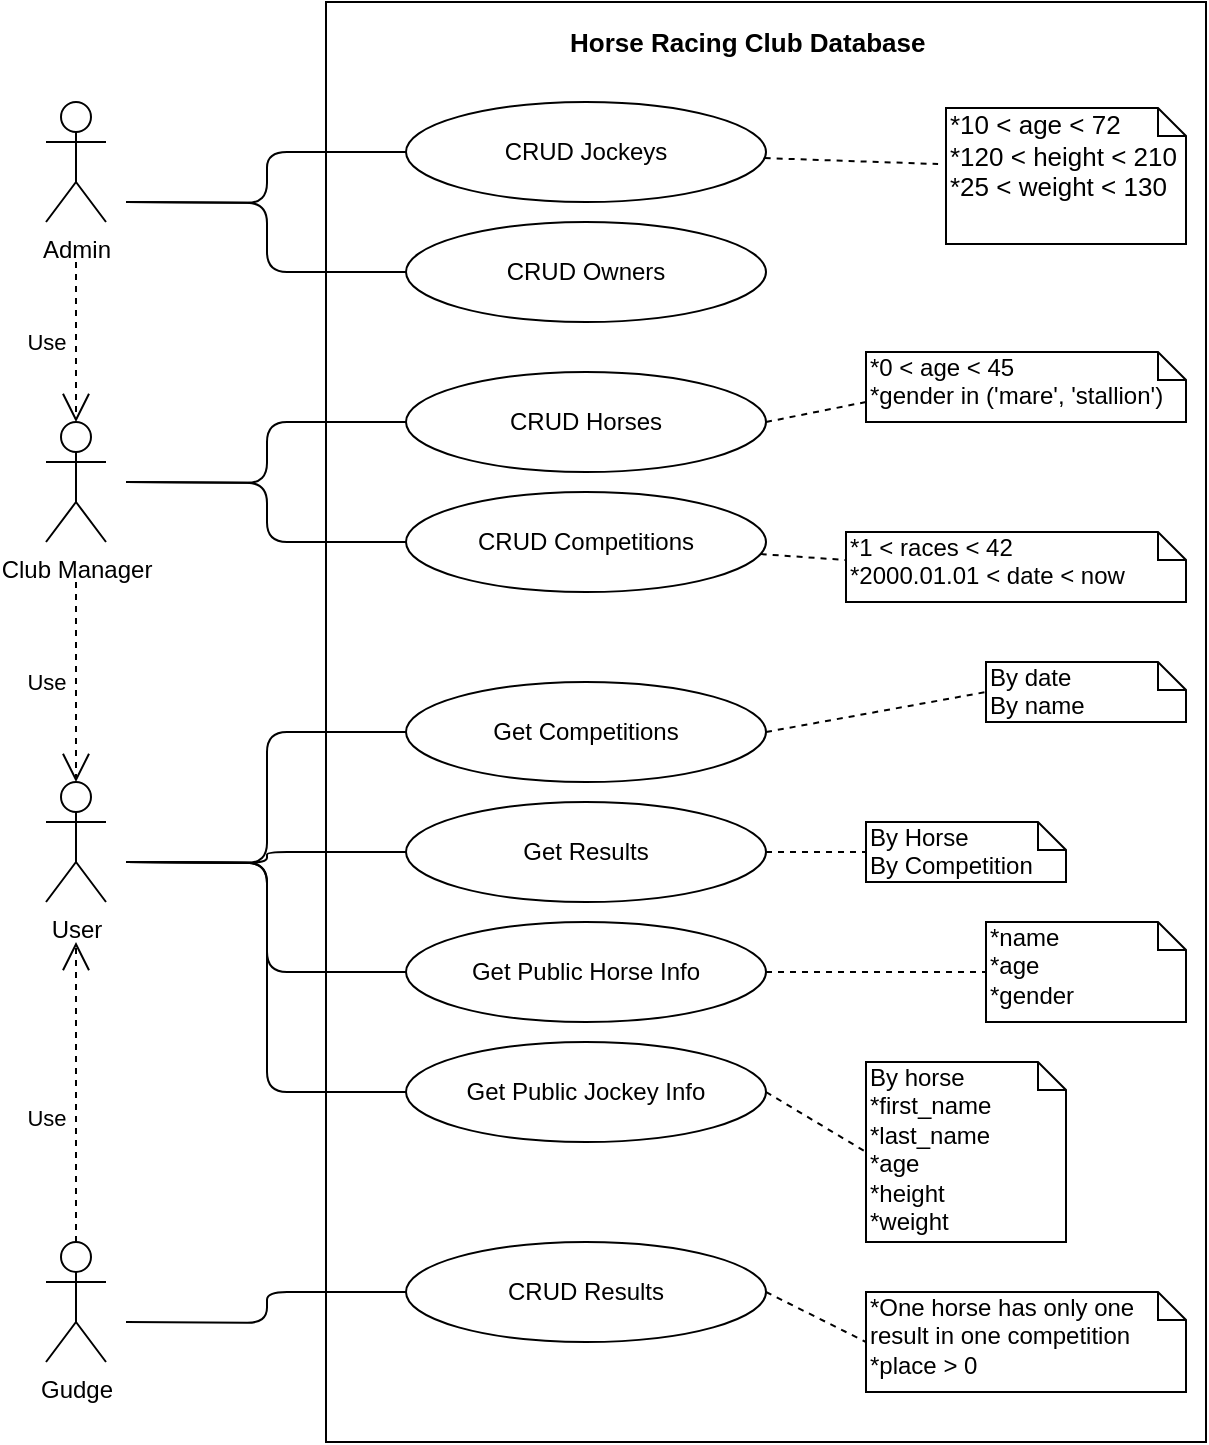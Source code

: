 <mxfile version="11.2.8" type="device" pages="1"><diagram id="ziorTqLSuTk2_L_fkTQy" name="Page-1"><mxGraphModel dx="1422" dy="769" grid="1" gridSize="10" guides="1" tooltips="1" connect="1" arrows="1" fold="1" page="1" pageScale="1" pageWidth="827" pageHeight="1169" math="0" shadow="0"><root><mxCell id="0"/><mxCell id="1" parent="0"/><mxCell id="pKk1v01Dkw6SpPc_11KI-2" value="Admin" style="shape=umlActor;verticalLabelPosition=bottom;labelBackgroundColor=#ffffff;verticalAlign=top;html=1;outlineConnect=0;" vertex="1" parent="1"><mxGeometry x="60" y="90" width="30" height="60" as="geometry"/></mxCell><mxCell id="pKk1v01Dkw6SpPc_11KI-6" value="" style="rounded=0;whiteSpace=wrap;html=1;" vertex="1" parent="1"><mxGeometry x="200" y="40" width="440" height="720" as="geometry"/></mxCell><mxCell id="pKk1v01Dkw6SpPc_11KI-7" value="&lt;font style=&quot;font-size: 13px&quot;&gt;&lt;b&gt;&lt;font style=&quot;font-size: 13px&quot;&gt;Horse Racing Club Database&lt;/font&gt;&lt;/b&gt;&lt;/font&gt;" style="text;html=1;resizable=0;points=[];autosize=1;align=left;verticalAlign=top;spacingTop=-4;" vertex="1" parent="1"><mxGeometry x="320" y="50" width="200" height="20" as="geometry"/></mxCell><mxCell id="pKk1v01Dkw6SpPc_11KI-8" value="CRUD Jockeys" style="ellipse;whiteSpace=wrap;html=1;" vertex="1" parent="1"><mxGeometry x="240" y="90" width="180" height="50" as="geometry"/></mxCell><mxCell id="pKk1v01Dkw6SpPc_11KI-9" value="CRUD Owners" style="ellipse;whiteSpace=wrap;html=1;" vertex="1" parent="1"><mxGeometry x="240" y="150" width="180" height="50" as="geometry"/></mxCell><mxCell id="pKk1v01Dkw6SpPc_11KI-25" value="Club Manager" style="shape=umlActor;verticalLabelPosition=bottom;labelBackgroundColor=#ffffff;verticalAlign=top;html=1;" vertex="1" parent="1"><mxGeometry x="60" y="250" width="30" height="60" as="geometry"/></mxCell><mxCell id="pKk1v01Dkw6SpPc_11KI-27" value="Use" style="endArrow=open;endSize=12;dashed=1;html=1;entryX=0.5;entryY=0;entryDx=0;entryDy=0;entryPerimeter=0;" edge="1" parent="1" target="pKk1v01Dkw6SpPc_11KI-25"><mxGeometry y="-15" width="160" relative="1" as="geometry"><mxPoint x="75" y="170" as="sourcePoint"/><mxPoint x="230" y="170" as="targetPoint"/><mxPoint as="offset"/></mxGeometry></mxCell><mxCell id="pKk1v01Dkw6SpPc_11KI-28" value="" style="endArrow=none;html=1;edgeStyle=orthogonalEdgeStyle;" edge="1" parent="1" target="pKk1v01Dkw6SpPc_11KI-8"><mxGeometry relative="1" as="geometry"><mxPoint x="100" y="140" as="sourcePoint"/><mxPoint x="260" y="140" as="targetPoint"/></mxGeometry></mxCell><mxCell id="pKk1v01Dkw6SpPc_11KI-31" value="" style="endArrow=none;html=1;edgeStyle=orthogonalEdgeStyle;entryX=0;entryY=0.5;entryDx=0;entryDy=0;" edge="1" parent="1" target="pKk1v01Dkw6SpPc_11KI-9"><mxGeometry relative="1" as="geometry"><mxPoint x="100" y="140" as="sourcePoint"/><mxPoint x="260" y="140" as="targetPoint"/></mxGeometry></mxCell><mxCell id="pKk1v01Dkw6SpPc_11KI-32" value="" style="resizable=0;html=1;align=left;verticalAlign=bottom;labelBackgroundColor=#ffffff;fontSize=10;" connectable="0" vertex="1" parent="pKk1v01Dkw6SpPc_11KI-31"><mxGeometry x="-1" relative="1" as="geometry"/></mxCell><mxCell id="pKk1v01Dkw6SpPc_11KI-34" value="CRUD Horses" style="ellipse;whiteSpace=wrap;html=1;" vertex="1" parent="1"><mxGeometry x="240" y="225" width="180" height="50" as="geometry"/></mxCell><mxCell id="pKk1v01Dkw6SpPc_11KI-35" value="CRUD Competitions" style="ellipse;whiteSpace=wrap;html=1;" vertex="1" parent="1"><mxGeometry x="240" y="285" width="180" height="50" as="geometry"/></mxCell><mxCell id="pKk1v01Dkw6SpPc_11KI-37" value="" style="endArrow=none;html=1;edgeStyle=orthogonalEdgeStyle;entryX=0;entryY=0.5;entryDx=0;entryDy=0;" edge="1" parent="1" target="pKk1v01Dkw6SpPc_11KI-34"><mxGeometry relative="1" as="geometry"><mxPoint x="100" y="280" as="sourcePoint"/><mxPoint x="260" y="280" as="targetPoint"/></mxGeometry></mxCell><mxCell id="pKk1v01Dkw6SpPc_11KI-40" value="" style="endArrow=none;html=1;edgeStyle=orthogonalEdgeStyle;entryX=0;entryY=0.5;entryDx=0;entryDy=0;" edge="1" parent="1" target="pKk1v01Dkw6SpPc_11KI-35"><mxGeometry relative="1" as="geometry"><mxPoint x="100" y="280" as="sourcePoint"/><mxPoint x="260" y="280" as="targetPoint"/></mxGeometry></mxCell><mxCell id="pKk1v01Dkw6SpPc_11KI-43" value="User" style="shape=umlActor;verticalLabelPosition=bottom;labelBackgroundColor=#ffffff;verticalAlign=top;html=1;" vertex="1" parent="1"><mxGeometry x="60" y="430" width="30" height="60" as="geometry"/></mxCell><mxCell id="pKk1v01Dkw6SpPc_11KI-44" value="Get Competitions" style="ellipse;whiteSpace=wrap;html=1;" vertex="1" parent="1"><mxGeometry x="240" y="380" width="180" height="50" as="geometry"/></mxCell><mxCell id="pKk1v01Dkw6SpPc_11KI-45" value="Get Results" style="ellipse;whiteSpace=wrap;html=1;" vertex="1" parent="1"><mxGeometry x="240" y="440" width="180" height="50" as="geometry"/></mxCell><mxCell id="pKk1v01Dkw6SpPc_11KI-46" value="Get Public Horse Info" style="ellipse;whiteSpace=wrap;html=1;" vertex="1" parent="1"><mxGeometry x="240" y="500" width="180" height="50" as="geometry"/></mxCell><mxCell id="pKk1v01Dkw6SpPc_11KI-47" value="Get Public Jockey Info" style="ellipse;whiteSpace=wrap;html=1;" vertex="1" parent="1"><mxGeometry x="240" y="560" width="180" height="50" as="geometry"/></mxCell><mxCell id="pKk1v01Dkw6SpPc_11KI-51" value="" style="endArrow=none;html=1;edgeStyle=orthogonalEdgeStyle;entryX=0;entryY=0.5;entryDx=0;entryDy=0;" edge="1" parent="1" target="pKk1v01Dkw6SpPc_11KI-44"><mxGeometry relative="1" as="geometry"><mxPoint x="100" y="470" as="sourcePoint"/><mxPoint x="260" y="470" as="targetPoint"/></mxGeometry></mxCell><mxCell id="pKk1v01Dkw6SpPc_11KI-54" value="" style="endArrow=none;html=1;edgeStyle=orthogonalEdgeStyle;entryX=0;entryY=0.5;entryDx=0;entryDy=0;" edge="1" parent="1" target="pKk1v01Dkw6SpPc_11KI-45"><mxGeometry relative="1" as="geometry"><mxPoint x="100" y="470" as="sourcePoint"/><mxPoint x="240" y="470" as="targetPoint"/></mxGeometry></mxCell><mxCell id="pKk1v01Dkw6SpPc_11KI-57" value="" style="endArrow=none;html=1;edgeStyle=orthogonalEdgeStyle;entryX=0;entryY=0.5;entryDx=0;entryDy=0;" edge="1" parent="1" target="pKk1v01Dkw6SpPc_11KI-46"><mxGeometry relative="1" as="geometry"><mxPoint x="100" y="470" as="sourcePoint"/><mxPoint x="260" y="470" as="targetPoint"/></mxGeometry></mxCell><mxCell id="pKk1v01Dkw6SpPc_11KI-60" value="" style="endArrow=none;html=1;edgeStyle=orthogonalEdgeStyle;entryX=0;entryY=0.5;entryDx=0;entryDy=0;" edge="1" parent="1" target="pKk1v01Dkw6SpPc_11KI-47"><mxGeometry relative="1" as="geometry"><mxPoint x="100" y="470" as="sourcePoint"/><mxPoint x="260" y="470" as="targetPoint"/></mxGeometry></mxCell><mxCell id="pKk1v01Dkw6SpPc_11KI-63" value="Gudge" style="shape=umlActor;verticalLabelPosition=bottom;labelBackgroundColor=#ffffff;verticalAlign=top;html=1;" vertex="1" parent="1"><mxGeometry x="60" y="660" width="30" height="60" as="geometry"/></mxCell><mxCell id="pKk1v01Dkw6SpPc_11KI-64" value="CRUD Results" style="ellipse;whiteSpace=wrap;html=1;" vertex="1" parent="1"><mxGeometry x="240" y="660" width="180" height="50" as="geometry"/></mxCell><mxCell id="pKk1v01Dkw6SpPc_11KI-65" value="" style="endArrow=none;html=1;edgeStyle=orthogonalEdgeStyle;entryX=0;entryY=0.5;entryDx=0;entryDy=0;" edge="1" parent="1" target="pKk1v01Dkw6SpPc_11KI-64"><mxGeometry relative="1" as="geometry"><mxPoint x="100" y="700" as="sourcePoint"/><mxPoint x="260" y="700" as="targetPoint"/></mxGeometry></mxCell><mxCell id="pKk1v01Dkw6SpPc_11KI-68" value="Use" style="endArrow=open;endSize=12;dashed=1;html=1;entryX=0.5;entryY=0;entryDx=0;entryDy=0;entryPerimeter=0;" edge="1" parent="1" target="pKk1v01Dkw6SpPc_11KI-43"><mxGeometry y="-15" width="160" relative="1" as="geometry"><mxPoint x="75" y="330" as="sourcePoint"/><mxPoint x="70" y="420" as="targetPoint"/><mxPoint as="offset"/></mxGeometry></mxCell><mxCell id="pKk1v01Dkw6SpPc_11KI-69" value="Use" style="endArrow=open;endSize=12;dashed=1;html=1;exitX=0.5;exitY=0;exitDx=0;exitDy=0;exitPerimeter=0;" edge="1" parent="1" source="pKk1v01Dkw6SpPc_11KI-63"><mxGeometry x="-0.176" y="15" width="160" relative="1" as="geometry"><mxPoint x="74" y="650" as="sourcePoint"/><mxPoint x="75" y="510" as="targetPoint"/><mxPoint as="offset"/></mxGeometry></mxCell><mxCell id="pKk1v01Dkw6SpPc_11KI-70" value="&lt;div style=&quot;font-size: 13px&quot;&gt;&lt;font style=&quot;font-size: 13px&quot;&gt;*10 &amp;lt; age &amp;lt; 72&lt;/font&gt;&lt;/div&gt;&lt;div style=&quot;font-size: 13px&quot;&gt;&lt;font style=&quot;font-size: 13px&quot;&gt;*120 &amp;lt; height &amp;lt; 210&lt;/font&gt;&lt;/div&gt;&lt;div style=&quot;font-size: 13px&quot;&gt;&lt;font style=&quot;font-size: 13px&quot;&gt;*25 &amp;lt; weight &amp;lt; 130&lt;br&gt;&lt;/font&gt; &lt;/div&gt;" style="shape=note;whiteSpace=wrap;html=1;size=14;verticalAlign=top;align=left;spacingTop=-6;" vertex="1" parent="1"><mxGeometry x="510" y="93" width="120" height="68" as="geometry"/></mxCell><mxCell id="pKk1v01Dkw6SpPc_11KI-71" value="&lt;div&gt;*0 &amp;lt; age &amp;lt; 45&lt;/div&gt;&lt;div&gt;*gender in ('mare', 'stallion')&lt;/div&gt;" style="shape=note;whiteSpace=wrap;html=1;size=14;verticalAlign=top;align=left;spacingTop=-6;" vertex="1" parent="1"><mxGeometry x="470" y="215" width="160" height="35" as="geometry"/></mxCell><mxCell id="pKk1v01Dkw6SpPc_11KI-72" value="" style="endArrow=none;dashed=1;html=1;entryX=-0.033;entryY=0.412;entryDx=0;entryDy=0;entryPerimeter=0;" edge="1" parent="1" source="pKk1v01Dkw6SpPc_11KI-8" target="pKk1v01Dkw6SpPc_11KI-70"><mxGeometry width="50" height="50" relative="1" as="geometry"><mxPoint x="420" y="165" as="sourcePoint"/><mxPoint x="490.711" y="115" as="targetPoint"/></mxGeometry></mxCell><mxCell id="pKk1v01Dkw6SpPc_11KI-73" value="" style="endArrow=none;dashed=1;html=1;exitX=1;exitY=0.5;exitDx=0;exitDy=0;" edge="1" parent="1" source="pKk1v01Dkw6SpPc_11KI-34"><mxGeometry width="50" height="50" relative="1" as="geometry"><mxPoint x="420" y="290" as="sourcePoint"/><mxPoint x="470" y="240" as="targetPoint"/></mxGeometry></mxCell><mxCell id="pKk1v01Dkw6SpPc_11KI-74" value="&lt;div&gt;*1 &amp;lt; races &amp;lt; 42&lt;/div&gt;&lt;div&gt;*2000.01.01 &amp;lt; date &amp;lt; now&lt;br&gt;&lt;/div&gt;" style="shape=note;whiteSpace=wrap;html=1;size=14;verticalAlign=top;align=left;spacingTop=-6;" vertex="1" parent="1"><mxGeometry x="460" y="305" width="170" height="35" as="geometry"/></mxCell><mxCell id="pKk1v01Dkw6SpPc_11KI-75" value="" style="endArrow=none;dashed=1;html=1;entryX=0;entryY=0.4;entryDx=0;entryDy=0;entryPerimeter=0;" edge="1" parent="1" source="pKk1v01Dkw6SpPc_11KI-35" target="pKk1v01Dkw6SpPc_11KI-74"><mxGeometry width="50" height="50" relative="1" as="geometry"><mxPoint x="420" y="360" as="sourcePoint"/><mxPoint x="490.711" y="310" as="targetPoint"/></mxGeometry></mxCell><mxCell id="pKk1v01Dkw6SpPc_11KI-76" value="&lt;div&gt;*One horse has only one result in one competition&lt;/div&gt;&lt;div&gt;*place &amp;gt; 0&lt;br&gt;&lt;/div&gt;" style="shape=note;whiteSpace=wrap;html=1;size=14;verticalAlign=top;align=left;spacingTop=-6;" vertex="1" parent="1"><mxGeometry x="470" y="685" width="160" height="50" as="geometry"/></mxCell><mxCell id="pKk1v01Dkw6SpPc_11KI-77" value="" style="endArrow=none;dashed=1;html=1;exitX=1;exitY=0.5;exitDx=0;exitDy=0;entryX=0;entryY=0.5;entryDx=0;entryDy=0;entryPerimeter=0;" edge="1" parent="1" source="pKk1v01Dkw6SpPc_11KI-64" target="pKk1v01Dkw6SpPc_11KI-76"><mxGeometry width="50" height="50" relative="1" as="geometry"><mxPoint x="420" y="720" as="sourcePoint"/><mxPoint x="470" y="670" as="targetPoint"/></mxGeometry></mxCell><mxCell id="pKk1v01Dkw6SpPc_11KI-78" value="&lt;div&gt;By Horse&lt;/div&gt;&lt;div&gt;By Competition&lt;br&gt;&lt;/div&gt;" style="shape=note;whiteSpace=wrap;html=1;size=14;verticalAlign=top;align=left;spacingTop=-6;" vertex="1" parent="1"><mxGeometry x="470" y="450" width="100" height="30" as="geometry"/></mxCell><mxCell id="pKk1v01Dkw6SpPc_11KI-79" value="" style="endArrow=none;dashed=1;html=1;exitX=1;exitY=0.5;exitDx=0;exitDy=0;entryX=0;entryY=0.5;entryDx=0;entryDy=0;entryPerimeter=0;" edge="1" parent="1" source="pKk1v01Dkw6SpPc_11KI-45" target="pKk1v01Dkw6SpPc_11KI-78"><mxGeometry width="50" height="50" relative="1" as="geometry"><mxPoint x="420" y="500" as="sourcePoint"/><mxPoint x="470" y="450" as="targetPoint"/></mxGeometry></mxCell><mxCell id="pKk1v01Dkw6SpPc_11KI-80" value="&lt;div&gt;*name&lt;/div&gt;&lt;div&gt;*age&lt;/div&gt;&lt;div&gt;*gender&lt;br&gt;&lt;/div&gt;" style="shape=note;whiteSpace=wrap;html=1;size=14;verticalAlign=top;align=left;spacingTop=-6;" vertex="1" parent="1"><mxGeometry x="530" y="500" width="100" height="50" as="geometry"/></mxCell><mxCell id="pKk1v01Dkw6SpPc_11KI-81" value="" style="endArrow=none;dashed=1;html=1;exitX=1;exitY=0.5;exitDx=0;exitDy=0;entryX=0;entryY=0.5;entryDx=0;entryDy=0;entryPerimeter=0;" edge="1" parent="1" source="pKk1v01Dkw6SpPc_11KI-46" target="pKk1v01Dkw6SpPc_11KI-80"><mxGeometry width="50" height="50" relative="1" as="geometry"><mxPoint x="420" y="550" as="sourcePoint"/><mxPoint x="470" y="500" as="targetPoint"/></mxGeometry></mxCell><mxCell id="pKk1v01Dkw6SpPc_11KI-82" value="&lt;div&gt;By date&lt;/div&gt;&lt;div&gt;By name&lt;br&gt;&lt;/div&gt;" style="shape=note;whiteSpace=wrap;html=1;size=14;verticalAlign=top;align=left;spacingTop=-6;" vertex="1" parent="1"><mxGeometry x="530" y="370" width="100" height="30" as="geometry"/></mxCell><mxCell id="pKk1v01Dkw6SpPc_11KI-83" value="" style="endArrow=none;dashed=1;html=1;exitX=1;exitY=0.5;exitDx=0;exitDy=0;entryX=0;entryY=0.5;entryDx=0;entryDy=0;entryPerimeter=0;" edge="1" parent="1" source="pKk1v01Dkw6SpPc_11KI-44" target="pKk1v01Dkw6SpPc_11KI-82"><mxGeometry width="50" height="50" relative="1" as="geometry"><mxPoint x="420" y="430" as="sourcePoint"/><mxPoint x="470" y="380" as="targetPoint"/></mxGeometry></mxCell><mxCell id="pKk1v01Dkw6SpPc_11KI-84" value="&lt;div&gt;By horse&lt;/div&gt;&lt;div&gt;*first_name&lt;/div&gt;&lt;div&gt;*last_name&lt;/div&gt;&lt;div&gt;*age&lt;/div&gt;&lt;div&gt;*height&lt;/div&gt;&lt;div&gt;*weight&lt;br&gt;&lt;/div&gt;" style="shape=note;whiteSpace=wrap;html=1;size=14;verticalAlign=top;align=left;spacingTop=-6;" vertex="1" parent="1"><mxGeometry x="470" y="570" width="100" height="90" as="geometry"/></mxCell><mxCell id="pKk1v01Dkw6SpPc_11KI-85" value="" style="endArrow=none;dashed=1;html=1;exitX=1;exitY=0.5;exitDx=0;exitDy=0;entryX=0;entryY=0.5;entryDx=0;entryDy=0;entryPerimeter=0;" edge="1" parent="1" source="pKk1v01Dkw6SpPc_11KI-47" target="pKk1v01Dkw6SpPc_11KI-84"><mxGeometry width="50" height="50" relative="1" as="geometry"><mxPoint x="420" y="610" as="sourcePoint"/><mxPoint x="470" y="560" as="targetPoint"/></mxGeometry></mxCell></root></mxGraphModel></diagram></mxfile>
